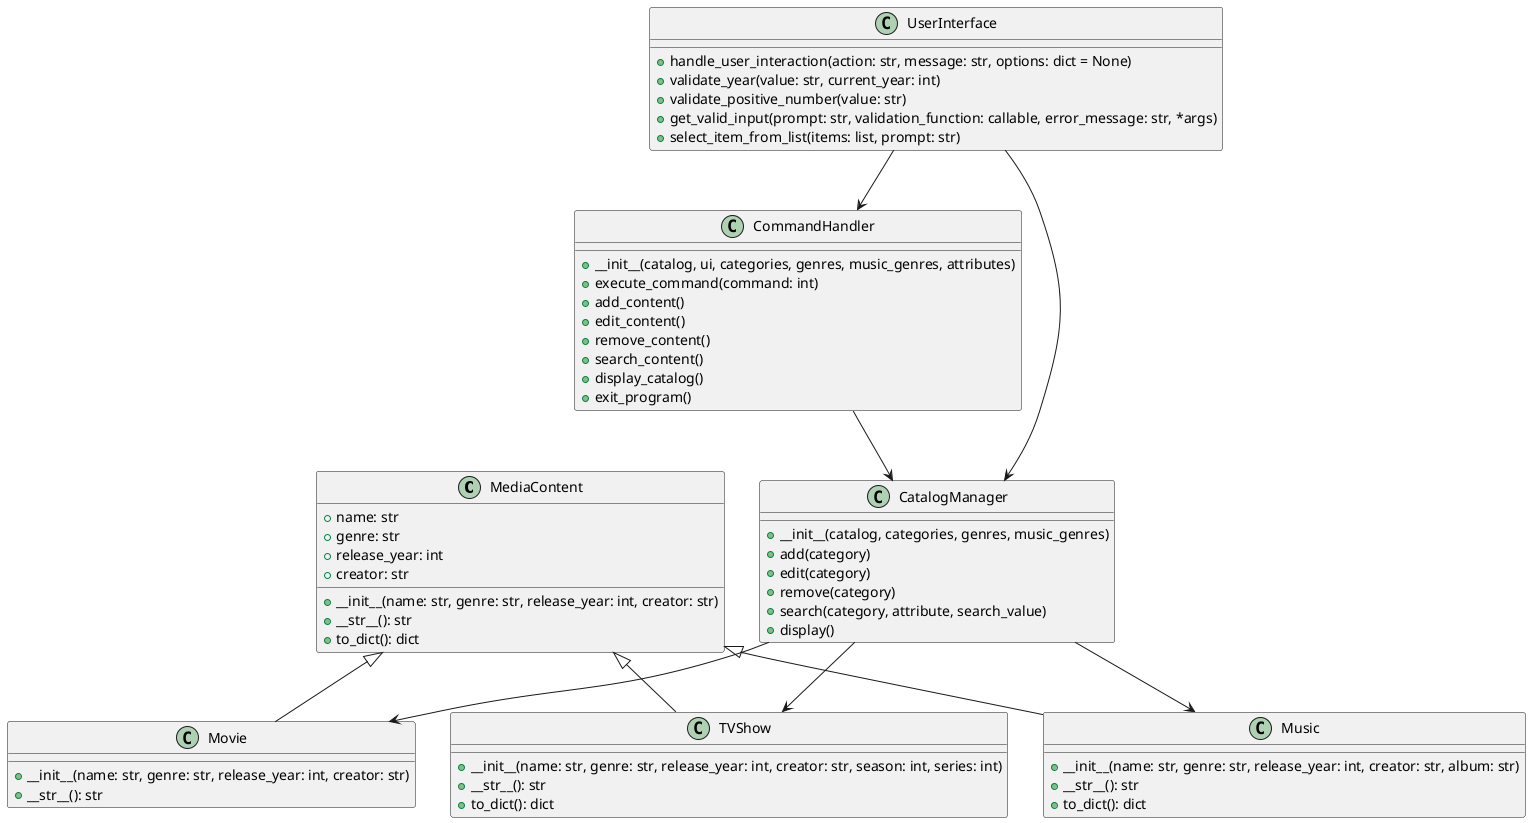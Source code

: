 @startuml

class MediaContent {
    +name: str
    +genre: str
    +release_year: int
    +creator: str
    +__init__(name: str, genre: str, release_year: int, creator: str)
    +__str__(): str
    +to_dict(): dict
}

class Movie {
    +__init__(name: str, genre: str, release_year: int, creator: str)
    +__str__(): str
}

class TVShow {
    +__init__(name: str, genre: str, release_year: int, creator: str, season: int, series: int)
    +__str__(): str
    +to_dict(): dict
}

class Music {
    +__init__(name: str, genre: str, release_year: int, creator: str, album: str)
    +__str__(): str
    +to_dict(): dict
}

class CommandHandler {
    +__init__(catalog, ui, categories, genres, music_genres, attributes)
    +execute_command(command: int)
    +add_content()
    +edit_content()
    +remove_content()
    +search_content()
    +display_catalog()
    +exit_program()
}

class CatalogManager {
    +__init__(catalog, categories, genres, music_genres)
    +add(category)
    +edit(category)
    +remove(category)
    +search(category, attribute, search_value)
    +display()
}

class UserInterface {
    +handle_user_interaction(action: str, message: str, options: dict = None)
    +validate_year(value: str, current_year: int)
    +validate_positive_number(value: str)
    +get_valid_input(prompt: str, validation_function: callable, error_message: str, *args)
    +select_item_from_list(items: list, prompt: str)
}

MediaContent <|-- Movie
MediaContent <|-- TVShow
MediaContent <|-- Music

CommandHandler --> CatalogManager

UserInterface --> CatalogManager
UserInterface --> CommandHandler

CatalogManager --> Movie
CatalogManager --> TVShow
CatalogManager --> Music

@enduml
